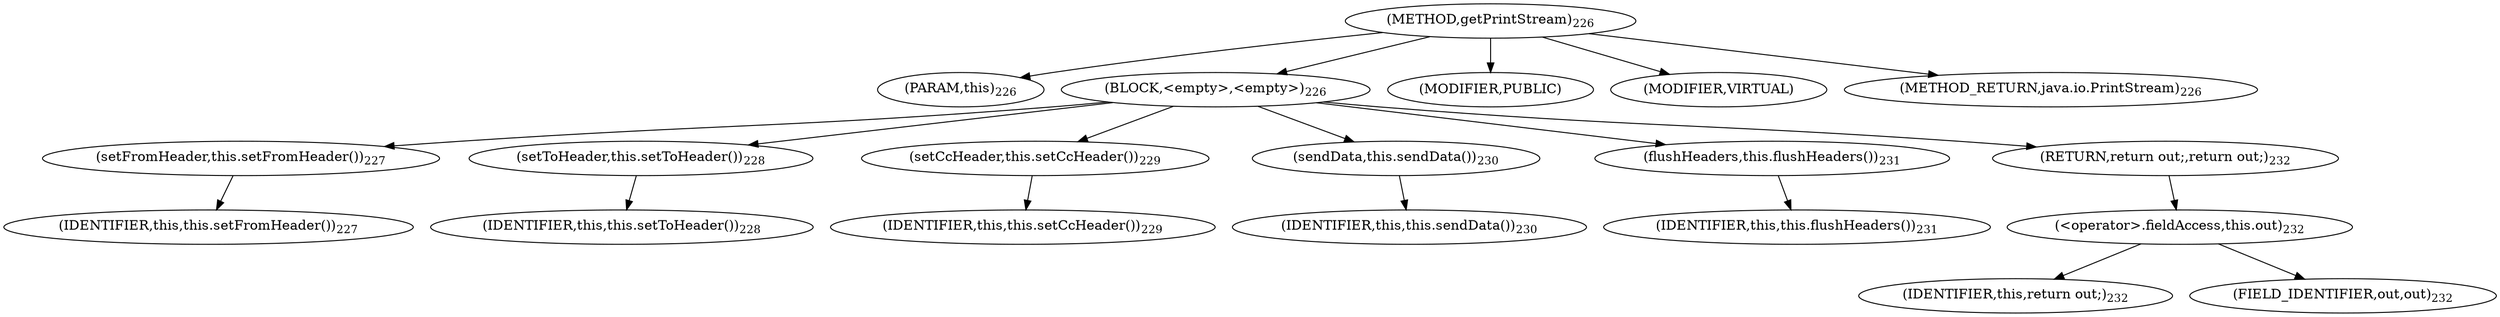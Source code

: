 digraph "getPrintStream" {  
"286" [label = <(METHOD,getPrintStream)<SUB>226</SUB>> ]
"22" [label = <(PARAM,this)<SUB>226</SUB>> ]
"287" [label = <(BLOCK,&lt;empty&gt;,&lt;empty&gt;)<SUB>226</SUB>> ]
"288" [label = <(setFromHeader,this.setFromHeader())<SUB>227</SUB>> ]
"21" [label = <(IDENTIFIER,this,this.setFromHeader())<SUB>227</SUB>> ]
"289" [label = <(setToHeader,this.setToHeader())<SUB>228</SUB>> ]
"23" [label = <(IDENTIFIER,this,this.setToHeader())<SUB>228</SUB>> ]
"290" [label = <(setCcHeader,this.setCcHeader())<SUB>229</SUB>> ]
"24" [label = <(IDENTIFIER,this,this.setCcHeader())<SUB>229</SUB>> ]
"291" [label = <(sendData,this.sendData())<SUB>230</SUB>> ]
"25" [label = <(IDENTIFIER,this,this.sendData())<SUB>230</SUB>> ]
"292" [label = <(flushHeaders,this.flushHeaders())<SUB>231</SUB>> ]
"26" [label = <(IDENTIFIER,this,this.flushHeaders())<SUB>231</SUB>> ]
"293" [label = <(RETURN,return out;,return out;)<SUB>232</SUB>> ]
"294" [label = <(&lt;operator&gt;.fieldAccess,this.out)<SUB>232</SUB>> ]
"295" [label = <(IDENTIFIER,this,return out;)<SUB>232</SUB>> ]
"296" [label = <(FIELD_IDENTIFIER,out,out)<SUB>232</SUB>> ]
"297" [label = <(MODIFIER,PUBLIC)> ]
"298" [label = <(MODIFIER,VIRTUAL)> ]
"299" [label = <(METHOD_RETURN,java.io.PrintStream)<SUB>226</SUB>> ]
  "286" -> "22" 
  "286" -> "287" 
  "286" -> "297" 
  "286" -> "298" 
  "286" -> "299" 
  "287" -> "288" 
  "287" -> "289" 
  "287" -> "290" 
  "287" -> "291" 
  "287" -> "292" 
  "287" -> "293" 
  "288" -> "21" 
  "289" -> "23" 
  "290" -> "24" 
  "291" -> "25" 
  "292" -> "26" 
  "293" -> "294" 
  "294" -> "295" 
  "294" -> "296" 
}
